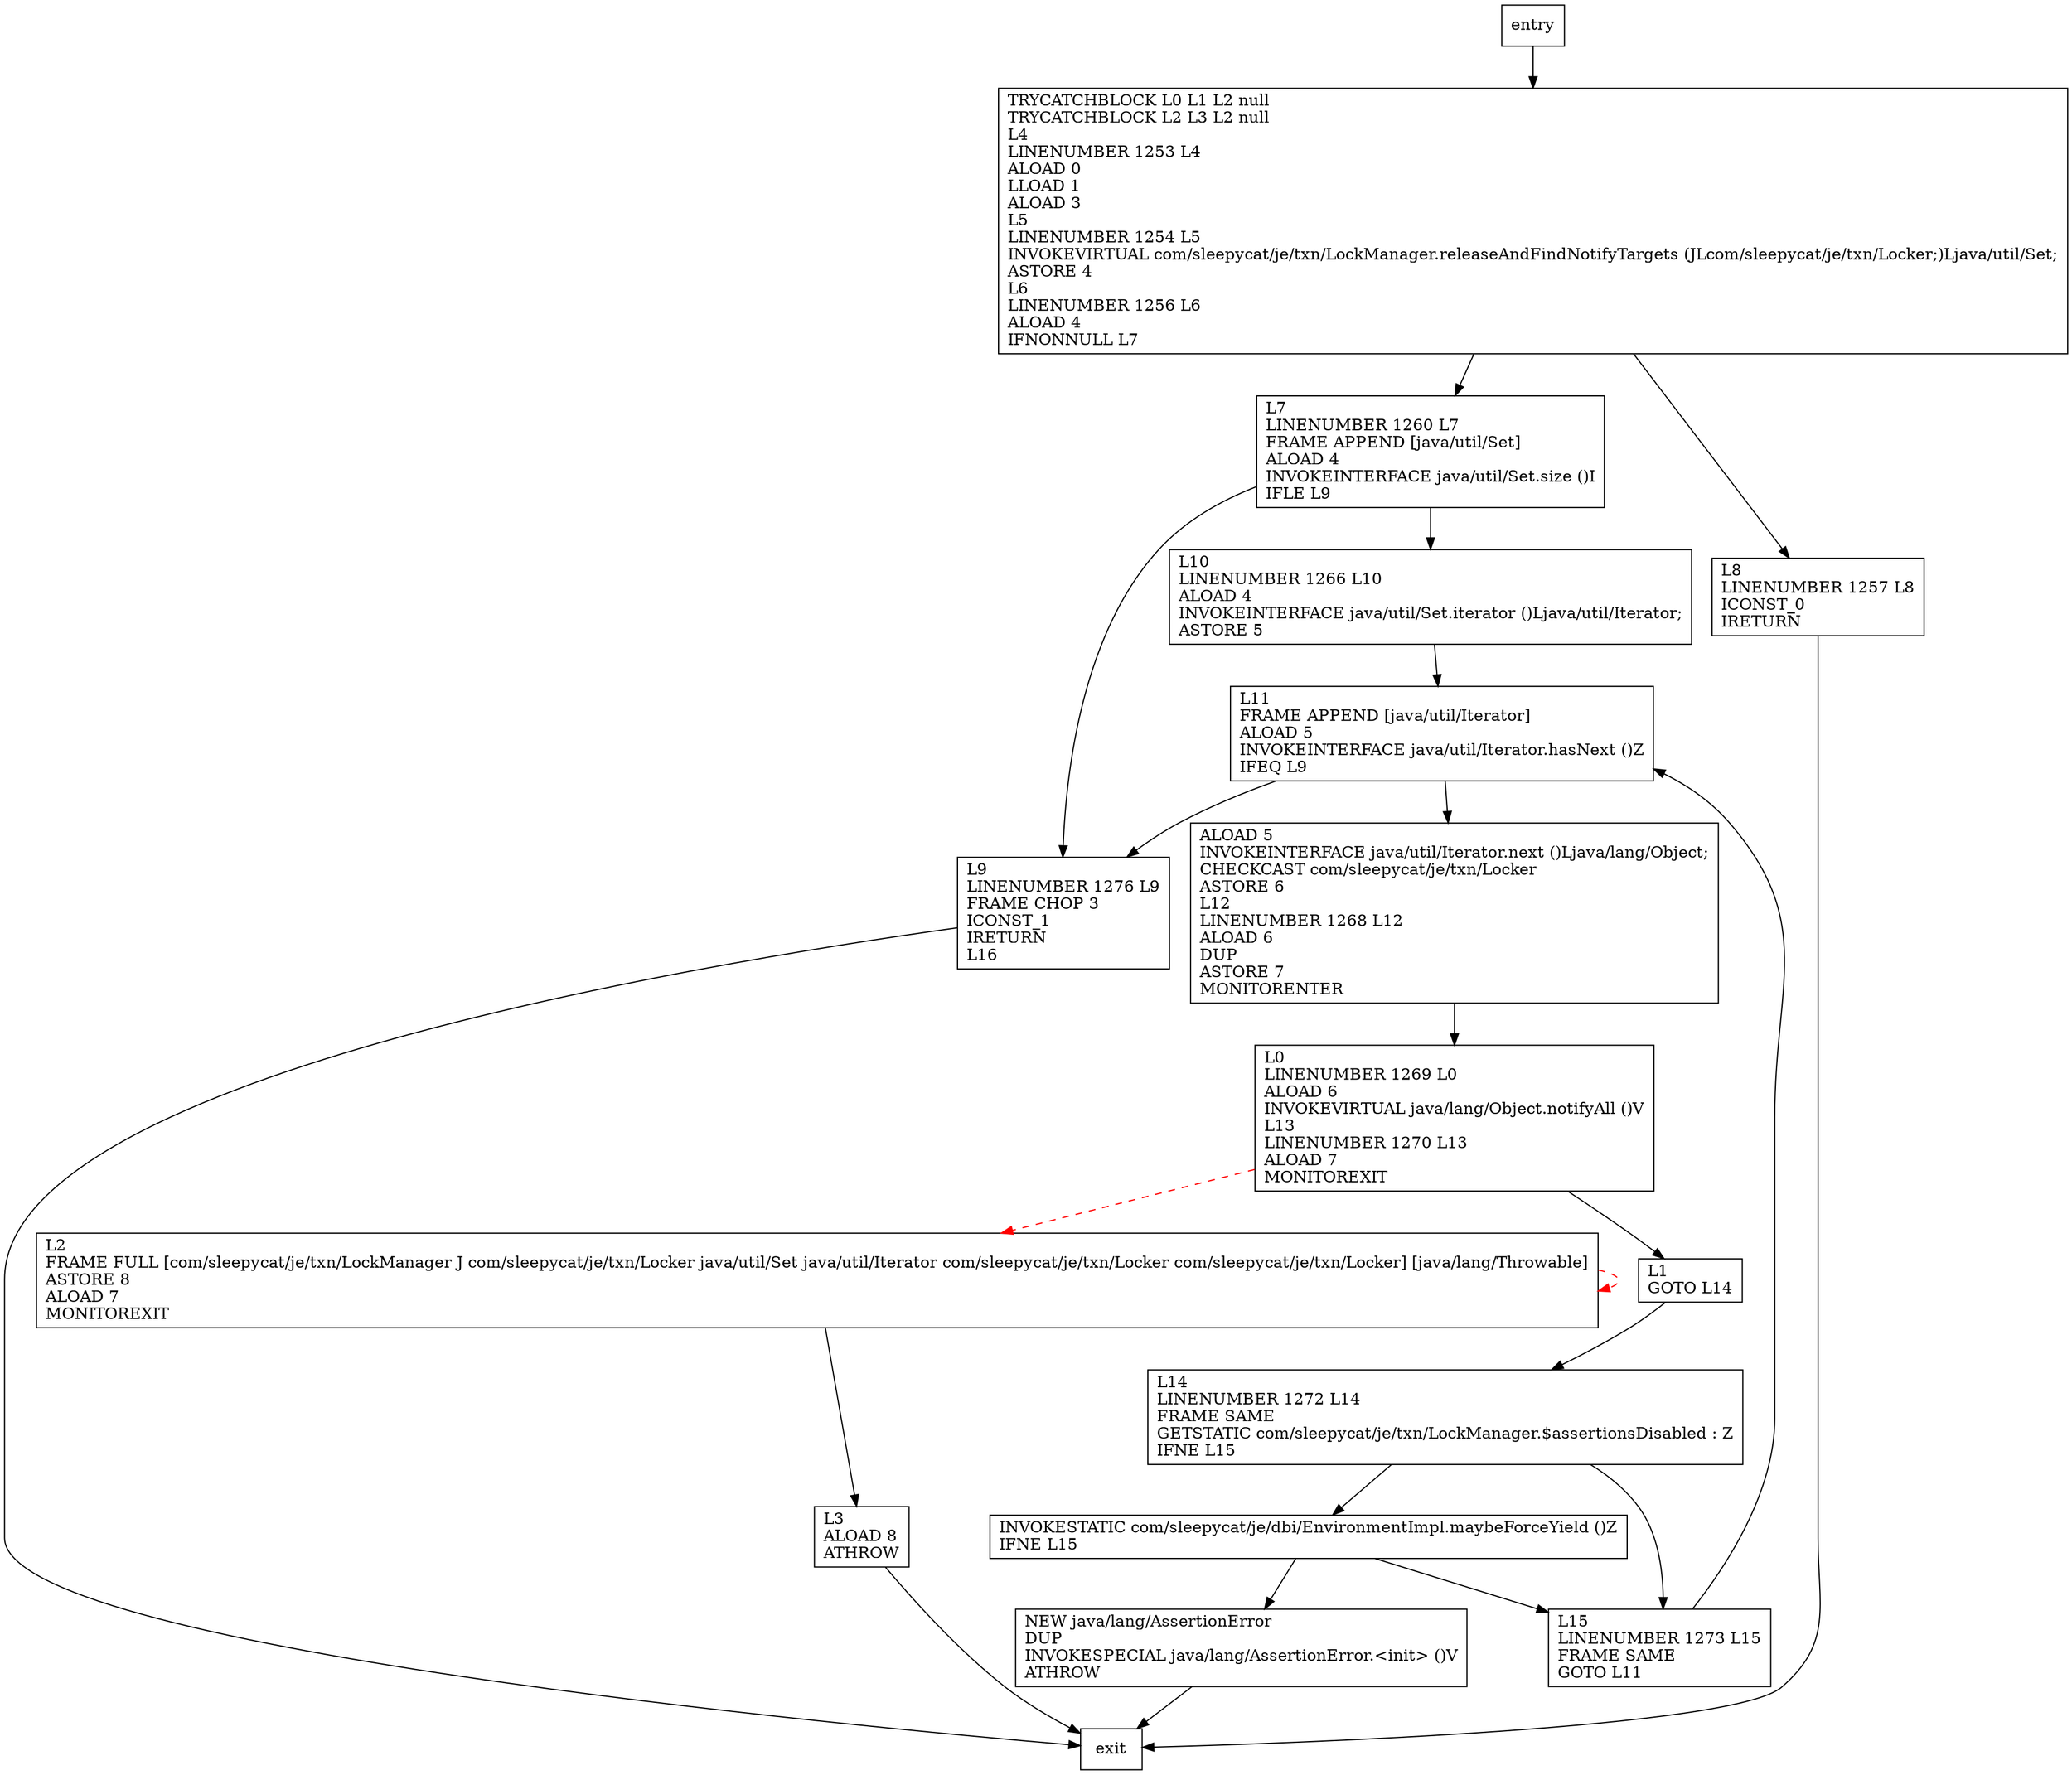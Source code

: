 digraph release {
node [shape=record];
2077944998 [label="TRYCATCHBLOCK L0 L1 L2 null\lTRYCATCHBLOCK L2 L3 L2 null\lL4\lLINENUMBER 1253 L4\lALOAD 0\lLLOAD 1\lALOAD 3\lL5\lLINENUMBER 1254 L5\lINVOKEVIRTUAL com/sleepycat/je/txn/LockManager.releaseAndFindNotifyTargets (JLcom/sleepycat/je/txn/Locker;)Ljava/util/Set;\lASTORE 4\lL6\lLINENUMBER 1256 L6\lALOAD 4\lIFNONNULL L7\l"];
426566287 [label="L7\lLINENUMBER 1260 L7\lFRAME APPEND [java/util/Set]\lALOAD 4\lINVOKEINTERFACE java/util/Set.size ()I\lIFLE L9\l"];
1224751566 [label="L11\lFRAME APPEND [java/util/Iterator]\lALOAD 5\lINVOKEINTERFACE java/util/Iterator.hasNext ()Z\lIFEQ L9\l"];
1958900020 [label="L8\lLINENUMBER 1257 L8\lICONST_0\lIRETURN\l"];
1338075627 [label="L15\lLINENUMBER 1273 L15\lFRAME SAME\lGOTO L11\l"];
1215604461 [label="L1\lGOTO L14\l"];
130547348 [label="INVOKESTATIC com/sleepycat/je/dbi/EnvironmentImpl.maybeForceYield ()Z\lIFNE L15\l"];
923190011 [label="ALOAD 5\lINVOKEINTERFACE java/util/Iterator.next ()Ljava/lang/Object;\lCHECKCAST com/sleepycat/je/txn/Locker\lASTORE 6\lL12\lLINENUMBER 1268 L12\lALOAD 6\lDUP\lASTORE 7\lMONITORENTER\l"];
1313958898 [label="NEW java/lang/AssertionError\lDUP\lINVOKESPECIAL java/lang/AssertionError.\<init\> ()V\lATHROW\l"];
1393280042 [label="L3\lALOAD 8\lATHROW\l"];
596319281 [label="L10\lLINENUMBER 1266 L10\lALOAD 4\lINVOKEINTERFACE java/util/Set.iterator ()Ljava/util/Iterator;\lASTORE 5\l"];
979607982 [label="L0\lLINENUMBER 1269 L0\lALOAD 6\lINVOKEVIRTUAL java/lang/Object.notifyAll ()V\lL13\lLINENUMBER 1270 L13\lALOAD 7\lMONITOREXIT\l"];
783066878 [label="L9\lLINENUMBER 1276 L9\lFRAME CHOP 3\lICONST_1\lIRETURN\lL16\l"];
2132326579 [label="L2\lFRAME FULL [com/sleepycat/je/txn/LockManager J com/sleepycat/je/txn/Locker java/util/Set java/util/Iterator com/sleepycat/je/txn/Locker com/sleepycat/je/txn/Locker] [java/lang/Throwable]\lASTORE 8\lALOAD 7\lMONITOREXIT\l"];
1276586686 [label="L14\lLINENUMBER 1272 L14\lFRAME SAME\lGETSTATIC com/sleepycat/je/txn/LockManager.$assertionsDisabled : Z\lIFNE L15\l"];
entry;
exit;
2077944998 -> 426566287
2077944998 -> 1958900020
426566287 -> 596319281
426566287 -> 783066878
1224751566 -> 783066878
1224751566 -> 923190011
1958900020 -> exit
1338075627 -> 1224751566
1215604461 -> 1276586686
130547348 -> 1338075627
130547348 -> 1313958898
923190011 -> 979607982
1313958898 -> exit
1393280042 -> exit
596319281 -> 1224751566
entry -> 2077944998
979607982 -> 1215604461
979607982 -> 2132326579 [style=dashed, color=red]
783066878 -> exit
2132326579 -> 2132326579 [style=dashed, color=red]
2132326579 -> 1393280042
1276586686 -> 1338075627
1276586686 -> 130547348
}
